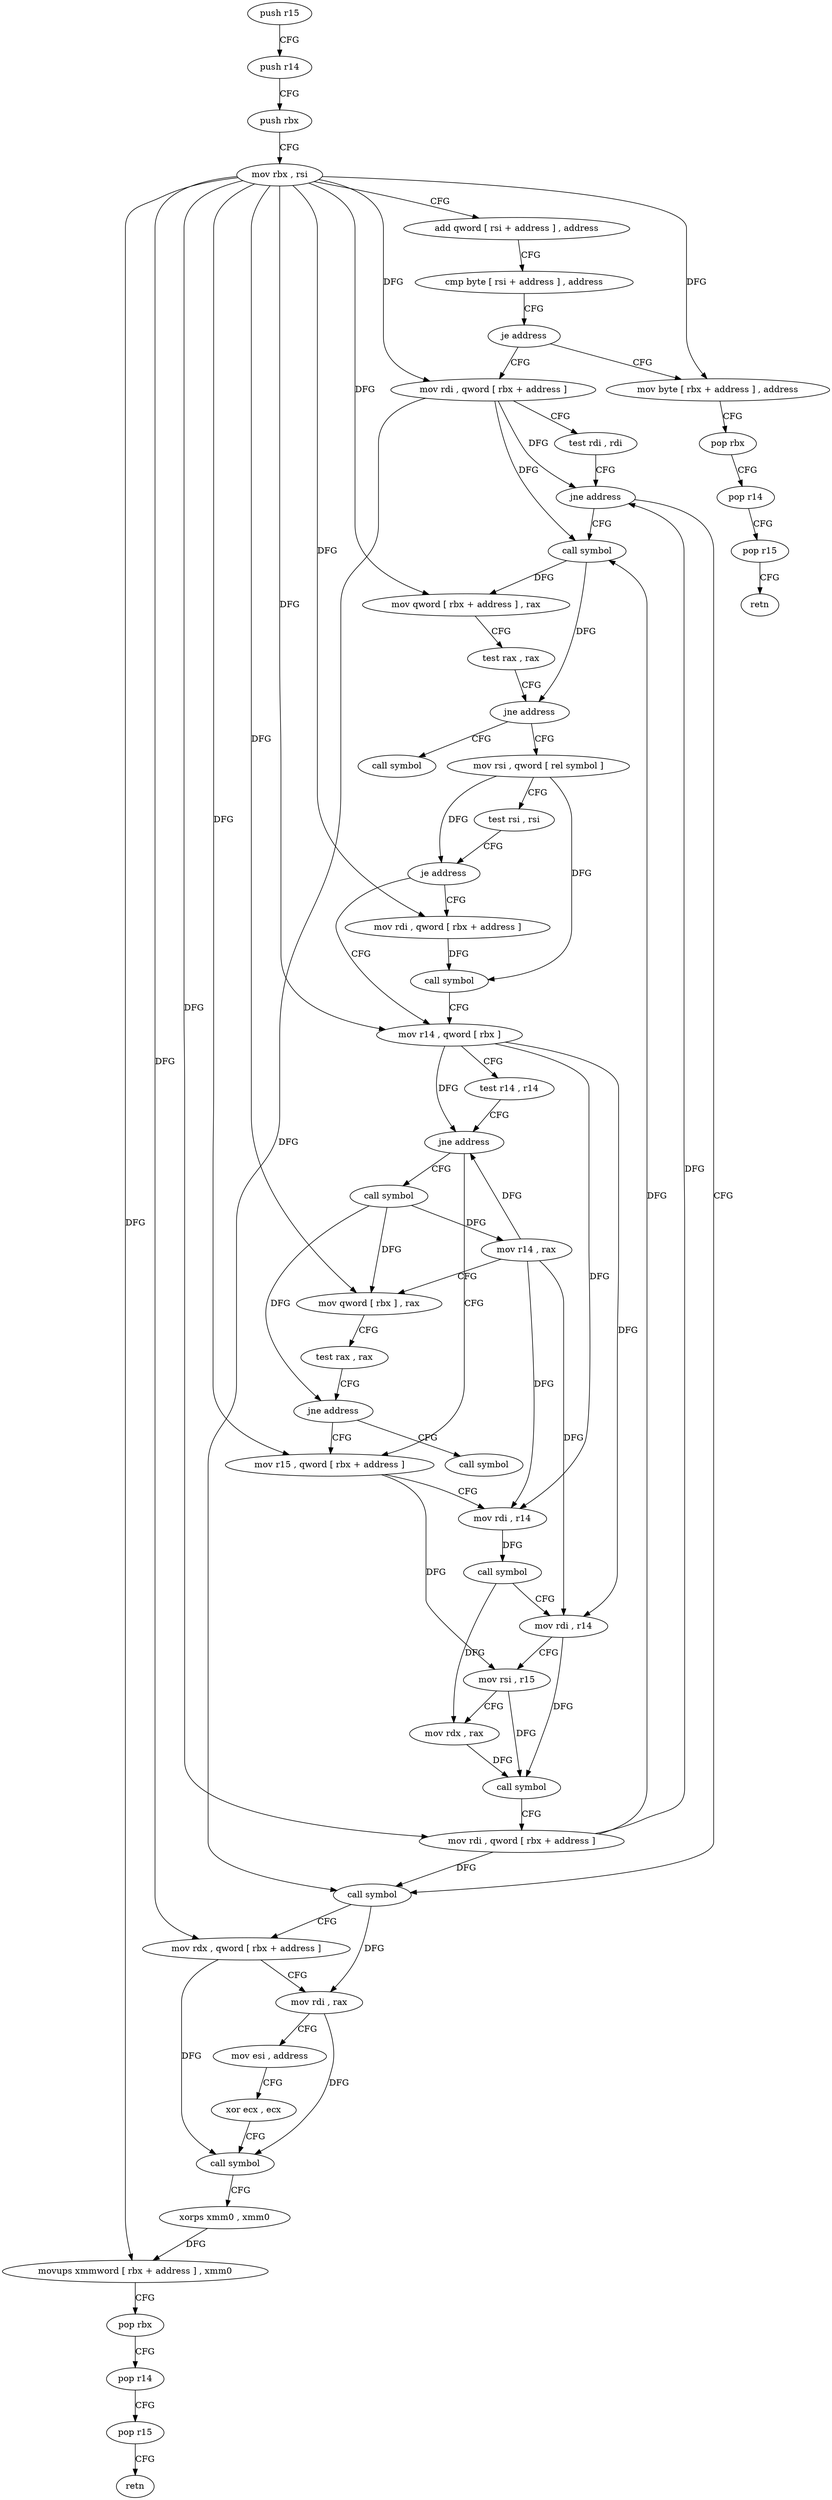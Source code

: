 digraph "func" {
"4215952" [label = "push r15" ]
"4215954" [label = "push r14" ]
"4215956" [label = "push rbx" ]
"4215957" [label = "mov rbx , rsi" ]
"4215960" [label = "add qword [ rsi + address ] , address" ]
"4215965" [label = "cmp byte [ rsi + address ] , address" ]
"4215969" [label = "je address" ]
"4215981" [label = "mov rdi , qword [ rbx + address ]" ]
"4215971" [label = "mov byte [ rbx + address ] , address" ]
"4215985" [label = "test rdi , rdi" ]
"4215988" [label = "jne address" ]
"4216092" [label = "call symbol" ]
"4215990" [label = "call symbol" ]
"4215975" [label = "pop rbx" ]
"4215976" [label = "pop r14" ]
"4215978" [label = "pop r15" ]
"4215980" [label = "retn" ]
"4216097" [label = "mov rdx , qword [ rbx + address ]" ]
"4216101" [label = "mov rdi , rax" ]
"4216104" [label = "mov esi , address" ]
"4216109" [label = "xor ecx , ecx" ]
"4216111" [label = "call symbol" ]
"4216116" [label = "xorps xmm0 , xmm0" ]
"4216119" [label = "movups xmmword [ rbx + address ] , xmm0" ]
"4216123" [label = "pop rbx" ]
"4216124" [label = "pop r14" ]
"4216126" [label = "pop r15" ]
"4216128" [label = "retn" ]
"4215995" [label = "mov qword [ rbx + address ] , rax" ]
"4215999" [label = "test rax , rax" ]
"4216002" [label = "jne address" ]
"4216009" [label = "mov rsi , qword [ rel symbol ]" ]
"4216004" [label = "call symbol" ]
"4216016" [label = "test rsi , rsi" ]
"4216019" [label = "je address" ]
"4216030" [label = "mov r14 , qword [ rbx ]" ]
"4216021" [label = "mov rdi , qword [ rbx + address ]" ]
"4216033" [label = "test r14 , r14" ]
"4216036" [label = "jne address" ]
"4216062" [label = "mov r15 , qword [ rbx + address ]" ]
"4216038" [label = "call symbol" ]
"4216025" [label = "call symbol" ]
"4216066" [label = "mov rdi , r14" ]
"4216069" [label = "call symbol" ]
"4216074" [label = "mov rdi , r14" ]
"4216077" [label = "mov rsi , r15" ]
"4216080" [label = "mov rdx , rax" ]
"4216083" [label = "call symbol" ]
"4216088" [label = "mov rdi , qword [ rbx + address ]" ]
"4216043" [label = "mov r14 , rax" ]
"4216046" [label = "mov qword [ rbx ] , rax" ]
"4216049" [label = "test rax , rax" ]
"4216052" [label = "jne address" ]
"4216054" [label = "call symbol" ]
"4215952" -> "4215954" [ label = "CFG" ]
"4215954" -> "4215956" [ label = "CFG" ]
"4215956" -> "4215957" [ label = "CFG" ]
"4215957" -> "4215960" [ label = "CFG" ]
"4215957" -> "4215981" [ label = "DFG" ]
"4215957" -> "4215971" [ label = "DFG" ]
"4215957" -> "4216097" [ label = "DFG" ]
"4215957" -> "4216119" [ label = "DFG" ]
"4215957" -> "4215995" [ label = "DFG" ]
"4215957" -> "4216030" [ label = "DFG" ]
"4215957" -> "4216021" [ label = "DFG" ]
"4215957" -> "4216062" [ label = "DFG" ]
"4215957" -> "4216088" [ label = "DFG" ]
"4215957" -> "4216046" [ label = "DFG" ]
"4215960" -> "4215965" [ label = "CFG" ]
"4215965" -> "4215969" [ label = "CFG" ]
"4215969" -> "4215981" [ label = "CFG" ]
"4215969" -> "4215971" [ label = "CFG" ]
"4215981" -> "4215985" [ label = "CFG" ]
"4215981" -> "4215988" [ label = "DFG" ]
"4215981" -> "4216092" [ label = "DFG" ]
"4215981" -> "4215990" [ label = "DFG" ]
"4215971" -> "4215975" [ label = "CFG" ]
"4215985" -> "4215988" [ label = "CFG" ]
"4215988" -> "4216092" [ label = "CFG" ]
"4215988" -> "4215990" [ label = "CFG" ]
"4216092" -> "4216097" [ label = "CFG" ]
"4216092" -> "4216101" [ label = "DFG" ]
"4215990" -> "4215995" [ label = "DFG" ]
"4215990" -> "4216002" [ label = "DFG" ]
"4215975" -> "4215976" [ label = "CFG" ]
"4215976" -> "4215978" [ label = "CFG" ]
"4215978" -> "4215980" [ label = "CFG" ]
"4216097" -> "4216101" [ label = "CFG" ]
"4216097" -> "4216111" [ label = "DFG" ]
"4216101" -> "4216104" [ label = "CFG" ]
"4216101" -> "4216111" [ label = "DFG" ]
"4216104" -> "4216109" [ label = "CFG" ]
"4216109" -> "4216111" [ label = "CFG" ]
"4216111" -> "4216116" [ label = "CFG" ]
"4216116" -> "4216119" [ label = "DFG" ]
"4216119" -> "4216123" [ label = "CFG" ]
"4216123" -> "4216124" [ label = "CFG" ]
"4216124" -> "4216126" [ label = "CFG" ]
"4216126" -> "4216128" [ label = "CFG" ]
"4215995" -> "4215999" [ label = "CFG" ]
"4215999" -> "4216002" [ label = "CFG" ]
"4216002" -> "4216009" [ label = "CFG" ]
"4216002" -> "4216004" [ label = "CFG" ]
"4216009" -> "4216016" [ label = "CFG" ]
"4216009" -> "4216019" [ label = "DFG" ]
"4216009" -> "4216025" [ label = "DFG" ]
"4216016" -> "4216019" [ label = "CFG" ]
"4216019" -> "4216030" [ label = "CFG" ]
"4216019" -> "4216021" [ label = "CFG" ]
"4216030" -> "4216033" [ label = "CFG" ]
"4216030" -> "4216036" [ label = "DFG" ]
"4216030" -> "4216066" [ label = "DFG" ]
"4216030" -> "4216074" [ label = "DFG" ]
"4216021" -> "4216025" [ label = "DFG" ]
"4216033" -> "4216036" [ label = "CFG" ]
"4216036" -> "4216062" [ label = "CFG" ]
"4216036" -> "4216038" [ label = "CFG" ]
"4216062" -> "4216066" [ label = "CFG" ]
"4216062" -> "4216077" [ label = "DFG" ]
"4216038" -> "4216043" [ label = "DFG" ]
"4216038" -> "4216046" [ label = "DFG" ]
"4216038" -> "4216052" [ label = "DFG" ]
"4216025" -> "4216030" [ label = "CFG" ]
"4216066" -> "4216069" [ label = "DFG" ]
"4216069" -> "4216074" [ label = "CFG" ]
"4216069" -> "4216080" [ label = "DFG" ]
"4216074" -> "4216077" [ label = "CFG" ]
"4216074" -> "4216083" [ label = "DFG" ]
"4216077" -> "4216080" [ label = "CFG" ]
"4216077" -> "4216083" [ label = "DFG" ]
"4216080" -> "4216083" [ label = "DFG" ]
"4216083" -> "4216088" [ label = "CFG" ]
"4216088" -> "4216092" [ label = "DFG" ]
"4216088" -> "4215988" [ label = "DFG" ]
"4216088" -> "4215990" [ label = "DFG" ]
"4216043" -> "4216046" [ label = "CFG" ]
"4216043" -> "4216036" [ label = "DFG" ]
"4216043" -> "4216066" [ label = "DFG" ]
"4216043" -> "4216074" [ label = "DFG" ]
"4216046" -> "4216049" [ label = "CFG" ]
"4216049" -> "4216052" [ label = "CFG" ]
"4216052" -> "4216062" [ label = "CFG" ]
"4216052" -> "4216054" [ label = "CFG" ]
}
